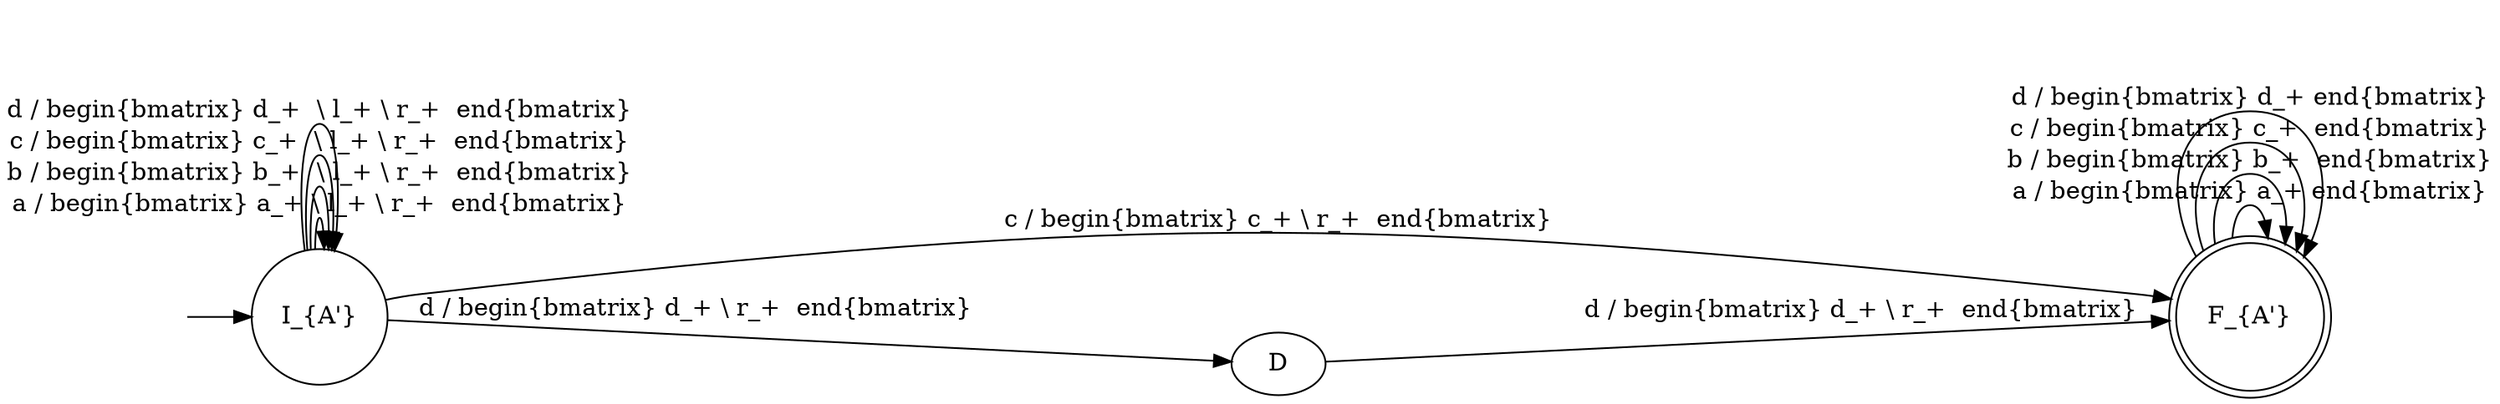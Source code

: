 digraph Automaton {rankdir = LR;
initial [shape=plaintext,label=""];
initial -> S;
C [shape=doublecircle,label="F_{A'}"];

C -> C [label="a / \begin{bmatrix} a_+ \end{bmatrix}"]
C -> C [label="b / \begin{bmatrix} b_+  \end{bmatrix}"]
C -> C [label="c / \begin{bmatrix} c_+  \end{bmatrix}"]
C -> C [label="d / \begin{bmatrix} d_+ \end{bmatrix}"]

S [shape=circle,label="I_{A'}"];
S -> S [label="a / \begin{bmatrix} a_+ \\ l_+ \\ r_+  \end{bmatrix}"]
S -> S [label="b / \begin{bmatrix} b_+  \\ l_+ \\ r_+  \end{bmatrix}"]
S -> S [label="c / \begin{bmatrix} c_+  \\ l_+ \\ r_+  \end{bmatrix}"]
S -> S [label="d / \begin{bmatrix} d_+  \\ l_+ \\ r_+  \end{bmatrix}"]

S -> C [label="c / \begin{bmatrix} c_+ \\ r_+  \end{bmatrix}"]

S -> D [label="d / \begin{bmatrix} d_+ \\ r_+  \end{bmatrix}"]
D -> C [label="d / \begin{bmatrix} d_+ \\ r_+  \end{bmatrix}"]
}
